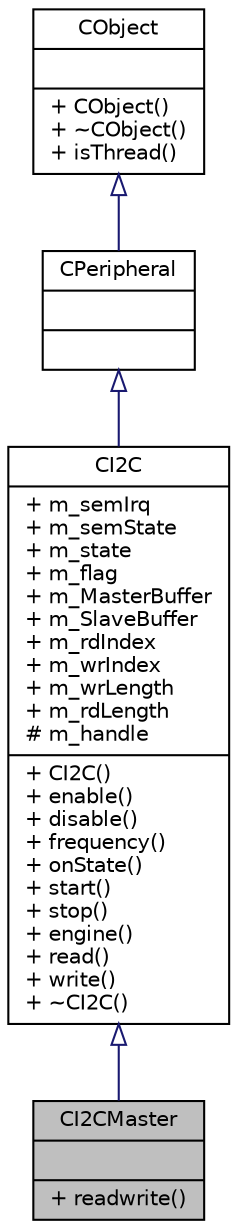 digraph "CI2CMaster"
{
  edge [fontname="Helvetica",fontsize="10",labelfontname="Helvetica",labelfontsize="10"];
  node [fontname="Helvetica",fontsize="10",shape=record];
  Node1 [label="{CI2CMaster\n||+ readwrite()\l}",height=0.2,width=0.4,color="black", fillcolor="grey75", style="filled" fontcolor="black"];
  Node2 -> Node1 [dir="back",color="midnightblue",fontsize="10",style="solid",arrowtail="onormal",fontname="Helvetica"];
  Node2 [label="{CI2C\n|+ m_semIrq\l+ m_semState\l+ m_state\l+ m_flag\l+ m_MasterBuffer\l+ m_SlaveBuffer\l+ m_rdIndex\l+ m_wrIndex\l+ m_wrLength\l+ m_rdLength\l# m_handle\l|+ CI2C()\l+ enable()\l+ disable()\l+ frequency()\l+ onState()\l+ start()\l+ stop()\l+ engine()\l+ read()\l+ write()\l+ ~CI2C()\l}",height=0.2,width=0.4,color="black", fillcolor="white", style="filled",URL="$d0/dce/class_c_i2_c.html"];
  Node3 -> Node2 [dir="back",color="midnightblue",fontsize="10",style="solid",arrowtail="onormal",fontname="Helvetica"];
  Node3 [label="{CPeripheral\n||}",height=0.2,width=0.4,color="black", fillcolor="white", style="filled",URL="$d9/db6/class_c_peripheral.html"];
  Node4 -> Node3 [dir="back",color="midnightblue",fontsize="10",style="solid",arrowtail="onormal",fontname="Helvetica"];
  Node4 [label="{CObject\n||+ CObject()\l+ ~CObject()\l+ isThread()\l}",height=0.2,width=0.4,color="black", fillcolor="white", style="filled",URL="$dc/dac/class_c_object.html"];
}
